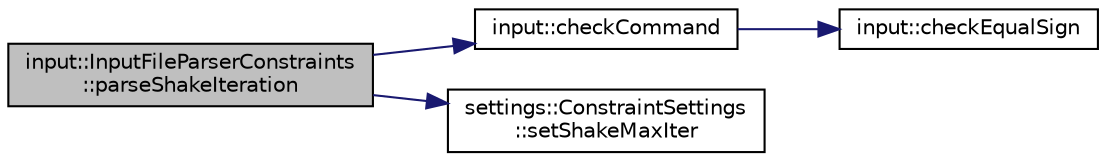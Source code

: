 digraph "input::InputFileParserConstraints::parseShakeIteration"
{
 // LATEX_PDF_SIZE
  edge [fontname="Helvetica",fontsize="10",labelfontname="Helvetica",labelfontsize="10"];
  node [fontname="Helvetica",fontsize="10",shape=record];
  rankdir="LR";
  Node1 [label="input::InputFileParserConstraints\l::parseShakeIteration",height=0.2,width=0.4,color="black", fillcolor="grey75", style="filled", fontcolor="black",tooltip="parsing shake iteration"];
  Node1 -> Node2 [color="midnightblue",fontsize="10",style="solid",fontname="Helvetica"];
  Node2 [label="input::checkCommand",height=0.2,width=0.4,color="black", fillcolor="white", style="filled",URL="$namespaceinput.html#a81877d6bfa9b46cdca1b280c6d1b30fb",tooltip="check if command array has exactly 3 elements"];
  Node2 -> Node3 [color="midnightblue",fontsize="10",style="solid",fontname="Helvetica"];
  Node3 [label="input::checkEqualSign",height=0.2,width=0.4,color="black", fillcolor="white", style="filled",URL="$namespaceinput.html#a586caa23c32d86459177222a3b5d53fe",tooltip="check if parameter is \"=\""];
  Node1 -> Node4 [color="midnightblue",fontsize="10",style="solid",fontname="Helvetica"];
  Node4 [label="settings::ConstraintSettings\l::setShakeMaxIter",height=0.2,width=0.4,color="black", fillcolor="white", style="filled",URL="$classsettings_1_1ConstraintSettings.html#a313959a873d53e00b5b4bc3f4063ede8",tooltip=" "];
}
